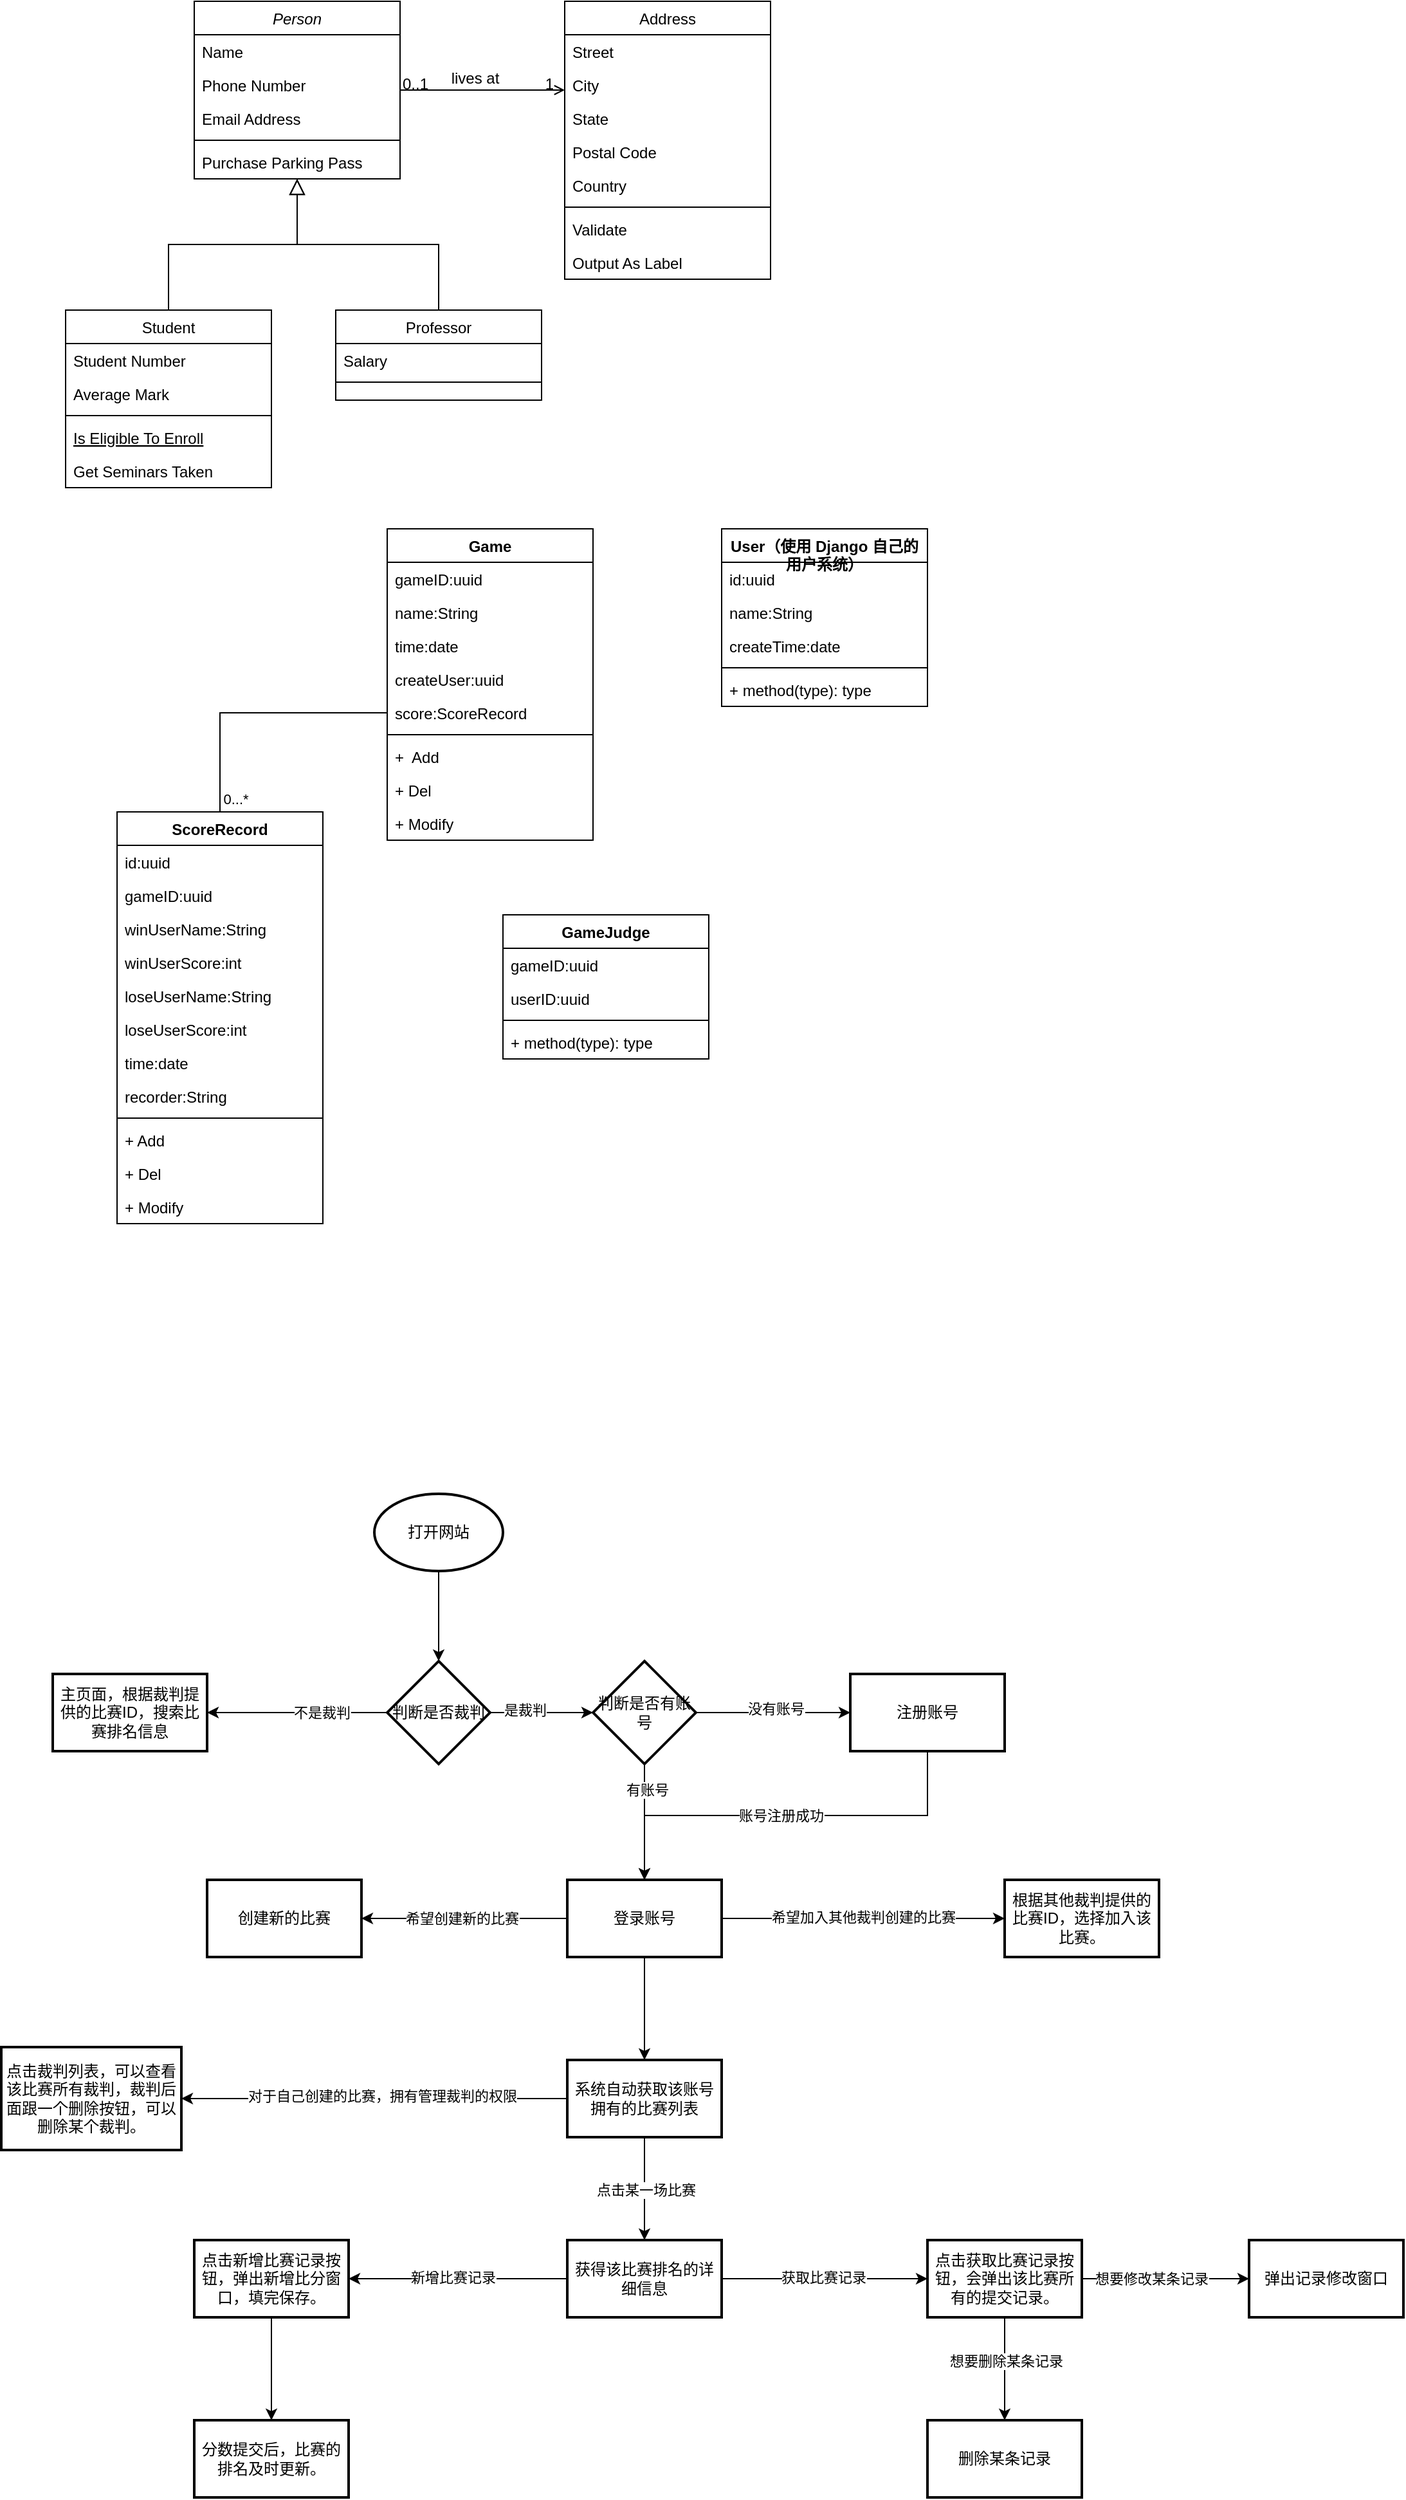 <mxfile version="21.6.7" type="github">
  <diagram id="C5RBs43oDa-KdzZeNtuy" name="Page-1">
    <mxGraphModel dx="1026" dy="582" grid="1" gridSize="10" guides="1" tooltips="1" connect="1" arrows="1" fold="1" page="1" pageScale="1" pageWidth="827" pageHeight="1169" math="0" shadow="0">
      <root>
        <mxCell id="WIyWlLk6GJQsqaUBKTNV-0" />
        <mxCell id="WIyWlLk6GJQsqaUBKTNV-1" parent="WIyWlLk6GJQsqaUBKTNV-0" />
        <mxCell id="zkfFHV4jXpPFQw0GAbJ--0" value="Person" style="swimlane;fontStyle=2;align=center;verticalAlign=top;childLayout=stackLayout;horizontal=1;startSize=26;horizontalStack=0;resizeParent=1;resizeLast=0;collapsible=1;marginBottom=0;rounded=0;shadow=0;strokeWidth=1;" parent="WIyWlLk6GJQsqaUBKTNV-1" vertex="1">
          <mxGeometry x="220" y="120" width="160" height="138" as="geometry">
            <mxRectangle x="230" y="140" width="160" height="26" as="alternateBounds" />
          </mxGeometry>
        </mxCell>
        <mxCell id="zkfFHV4jXpPFQw0GAbJ--1" value="Name" style="text;align=left;verticalAlign=top;spacingLeft=4;spacingRight=4;overflow=hidden;rotatable=0;points=[[0,0.5],[1,0.5]];portConstraint=eastwest;" parent="zkfFHV4jXpPFQw0GAbJ--0" vertex="1">
          <mxGeometry y="26" width="160" height="26" as="geometry" />
        </mxCell>
        <mxCell id="zkfFHV4jXpPFQw0GAbJ--2" value="Phone Number" style="text;align=left;verticalAlign=top;spacingLeft=4;spacingRight=4;overflow=hidden;rotatable=0;points=[[0,0.5],[1,0.5]];portConstraint=eastwest;rounded=0;shadow=0;html=0;" parent="zkfFHV4jXpPFQw0GAbJ--0" vertex="1">
          <mxGeometry y="52" width="160" height="26" as="geometry" />
        </mxCell>
        <mxCell id="zkfFHV4jXpPFQw0GAbJ--3" value="Email Address" style="text;align=left;verticalAlign=top;spacingLeft=4;spacingRight=4;overflow=hidden;rotatable=0;points=[[0,0.5],[1,0.5]];portConstraint=eastwest;rounded=0;shadow=0;html=0;" parent="zkfFHV4jXpPFQw0GAbJ--0" vertex="1">
          <mxGeometry y="78" width="160" height="26" as="geometry" />
        </mxCell>
        <mxCell id="zkfFHV4jXpPFQw0GAbJ--4" value="" style="line;html=1;strokeWidth=1;align=left;verticalAlign=middle;spacingTop=-1;spacingLeft=3;spacingRight=3;rotatable=0;labelPosition=right;points=[];portConstraint=eastwest;" parent="zkfFHV4jXpPFQw0GAbJ--0" vertex="1">
          <mxGeometry y="104" width="160" height="8" as="geometry" />
        </mxCell>
        <mxCell id="zkfFHV4jXpPFQw0GAbJ--5" value="Purchase Parking Pass" style="text;align=left;verticalAlign=top;spacingLeft=4;spacingRight=4;overflow=hidden;rotatable=0;points=[[0,0.5],[1,0.5]];portConstraint=eastwest;" parent="zkfFHV4jXpPFQw0GAbJ--0" vertex="1">
          <mxGeometry y="112" width="160" height="26" as="geometry" />
        </mxCell>
        <mxCell id="zkfFHV4jXpPFQw0GAbJ--6" value="Student" style="swimlane;fontStyle=0;align=center;verticalAlign=top;childLayout=stackLayout;horizontal=1;startSize=26;horizontalStack=0;resizeParent=1;resizeLast=0;collapsible=1;marginBottom=0;rounded=0;shadow=0;strokeWidth=1;" parent="WIyWlLk6GJQsqaUBKTNV-1" vertex="1">
          <mxGeometry x="120" y="360" width="160" height="138" as="geometry">
            <mxRectangle x="130" y="380" width="160" height="26" as="alternateBounds" />
          </mxGeometry>
        </mxCell>
        <mxCell id="zkfFHV4jXpPFQw0GAbJ--7" value="Student Number" style="text;align=left;verticalAlign=top;spacingLeft=4;spacingRight=4;overflow=hidden;rotatable=0;points=[[0,0.5],[1,0.5]];portConstraint=eastwest;" parent="zkfFHV4jXpPFQw0GAbJ--6" vertex="1">
          <mxGeometry y="26" width="160" height="26" as="geometry" />
        </mxCell>
        <mxCell id="zkfFHV4jXpPFQw0GAbJ--8" value="Average Mark" style="text;align=left;verticalAlign=top;spacingLeft=4;spacingRight=4;overflow=hidden;rotatable=0;points=[[0,0.5],[1,0.5]];portConstraint=eastwest;rounded=0;shadow=0;html=0;" parent="zkfFHV4jXpPFQw0GAbJ--6" vertex="1">
          <mxGeometry y="52" width="160" height="26" as="geometry" />
        </mxCell>
        <mxCell id="zkfFHV4jXpPFQw0GAbJ--9" value="" style="line;html=1;strokeWidth=1;align=left;verticalAlign=middle;spacingTop=-1;spacingLeft=3;spacingRight=3;rotatable=0;labelPosition=right;points=[];portConstraint=eastwest;" parent="zkfFHV4jXpPFQw0GAbJ--6" vertex="1">
          <mxGeometry y="78" width="160" height="8" as="geometry" />
        </mxCell>
        <mxCell id="zkfFHV4jXpPFQw0GAbJ--10" value="Is Eligible To Enroll" style="text;align=left;verticalAlign=top;spacingLeft=4;spacingRight=4;overflow=hidden;rotatable=0;points=[[0,0.5],[1,0.5]];portConstraint=eastwest;fontStyle=4" parent="zkfFHV4jXpPFQw0GAbJ--6" vertex="1">
          <mxGeometry y="86" width="160" height="26" as="geometry" />
        </mxCell>
        <mxCell id="zkfFHV4jXpPFQw0GAbJ--11" value="Get Seminars Taken" style="text;align=left;verticalAlign=top;spacingLeft=4;spacingRight=4;overflow=hidden;rotatable=0;points=[[0,0.5],[1,0.5]];portConstraint=eastwest;" parent="zkfFHV4jXpPFQw0GAbJ--6" vertex="1">
          <mxGeometry y="112" width="160" height="26" as="geometry" />
        </mxCell>
        <mxCell id="zkfFHV4jXpPFQw0GAbJ--12" value="" style="endArrow=block;endSize=10;endFill=0;shadow=0;strokeWidth=1;rounded=0;edgeStyle=elbowEdgeStyle;elbow=vertical;" parent="WIyWlLk6GJQsqaUBKTNV-1" source="zkfFHV4jXpPFQw0GAbJ--6" target="zkfFHV4jXpPFQw0GAbJ--0" edge="1">
          <mxGeometry width="160" relative="1" as="geometry">
            <mxPoint x="200" y="203" as="sourcePoint" />
            <mxPoint x="200" y="203" as="targetPoint" />
          </mxGeometry>
        </mxCell>
        <mxCell id="zkfFHV4jXpPFQw0GAbJ--13" value="Professor" style="swimlane;fontStyle=0;align=center;verticalAlign=top;childLayout=stackLayout;horizontal=1;startSize=26;horizontalStack=0;resizeParent=1;resizeLast=0;collapsible=1;marginBottom=0;rounded=0;shadow=0;strokeWidth=1;" parent="WIyWlLk6GJQsqaUBKTNV-1" vertex="1">
          <mxGeometry x="330" y="360" width="160" height="70" as="geometry">
            <mxRectangle x="340" y="380" width="170" height="26" as="alternateBounds" />
          </mxGeometry>
        </mxCell>
        <mxCell id="zkfFHV4jXpPFQw0GAbJ--14" value="Salary" style="text;align=left;verticalAlign=top;spacingLeft=4;spacingRight=4;overflow=hidden;rotatable=0;points=[[0,0.5],[1,0.5]];portConstraint=eastwest;" parent="zkfFHV4jXpPFQw0GAbJ--13" vertex="1">
          <mxGeometry y="26" width="160" height="26" as="geometry" />
        </mxCell>
        <mxCell id="zkfFHV4jXpPFQw0GAbJ--15" value="" style="line;html=1;strokeWidth=1;align=left;verticalAlign=middle;spacingTop=-1;spacingLeft=3;spacingRight=3;rotatable=0;labelPosition=right;points=[];portConstraint=eastwest;" parent="zkfFHV4jXpPFQw0GAbJ--13" vertex="1">
          <mxGeometry y="52" width="160" height="8" as="geometry" />
        </mxCell>
        <mxCell id="zkfFHV4jXpPFQw0GAbJ--16" value="" style="endArrow=block;endSize=10;endFill=0;shadow=0;strokeWidth=1;rounded=0;edgeStyle=elbowEdgeStyle;elbow=vertical;" parent="WIyWlLk6GJQsqaUBKTNV-1" source="zkfFHV4jXpPFQw0GAbJ--13" target="zkfFHV4jXpPFQw0GAbJ--0" edge="1">
          <mxGeometry width="160" relative="1" as="geometry">
            <mxPoint x="210" y="373" as="sourcePoint" />
            <mxPoint x="310" y="271" as="targetPoint" />
          </mxGeometry>
        </mxCell>
        <mxCell id="zkfFHV4jXpPFQw0GAbJ--17" value="Address" style="swimlane;fontStyle=0;align=center;verticalAlign=top;childLayout=stackLayout;horizontal=1;startSize=26;horizontalStack=0;resizeParent=1;resizeLast=0;collapsible=1;marginBottom=0;rounded=0;shadow=0;strokeWidth=1;" parent="WIyWlLk6GJQsqaUBKTNV-1" vertex="1">
          <mxGeometry x="508" y="120" width="160" height="216" as="geometry">
            <mxRectangle x="550" y="140" width="160" height="26" as="alternateBounds" />
          </mxGeometry>
        </mxCell>
        <mxCell id="zkfFHV4jXpPFQw0GAbJ--18" value="Street" style="text;align=left;verticalAlign=top;spacingLeft=4;spacingRight=4;overflow=hidden;rotatable=0;points=[[0,0.5],[1,0.5]];portConstraint=eastwest;" parent="zkfFHV4jXpPFQw0GAbJ--17" vertex="1">
          <mxGeometry y="26" width="160" height="26" as="geometry" />
        </mxCell>
        <mxCell id="zkfFHV4jXpPFQw0GAbJ--19" value="City" style="text;align=left;verticalAlign=top;spacingLeft=4;spacingRight=4;overflow=hidden;rotatable=0;points=[[0,0.5],[1,0.5]];portConstraint=eastwest;rounded=0;shadow=0;html=0;" parent="zkfFHV4jXpPFQw0GAbJ--17" vertex="1">
          <mxGeometry y="52" width="160" height="26" as="geometry" />
        </mxCell>
        <mxCell id="zkfFHV4jXpPFQw0GAbJ--20" value="State" style="text;align=left;verticalAlign=top;spacingLeft=4;spacingRight=4;overflow=hidden;rotatable=0;points=[[0,0.5],[1,0.5]];portConstraint=eastwest;rounded=0;shadow=0;html=0;" parent="zkfFHV4jXpPFQw0GAbJ--17" vertex="1">
          <mxGeometry y="78" width="160" height="26" as="geometry" />
        </mxCell>
        <mxCell id="zkfFHV4jXpPFQw0GAbJ--21" value="Postal Code" style="text;align=left;verticalAlign=top;spacingLeft=4;spacingRight=4;overflow=hidden;rotatable=0;points=[[0,0.5],[1,0.5]];portConstraint=eastwest;rounded=0;shadow=0;html=0;" parent="zkfFHV4jXpPFQw0GAbJ--17" vertex="1">
          <mxGeometry y="104" width="160" height="26" as="geometry" />
        </mxCell>
        <mxCell id="zkfFHV4jXpPFQw0GAbJ--22" value="Country" style="text;align=left;verticalAlign=top;spacingLeft=4;spacingRight=4;overflow=hidden;rotatable=0;points=[[0,0.5],[1,0.5]];portConstraint=eastwest;rounded=0;shadow=0;html=0;" parent="zkfFHV4jXpPFQw0GAbJ--17" vertex="1">
          <mxGeometry y="130" width="160" height="26" as="geometry" />
        </mxCell>
        <mxCell id="zkfFHV4jXpPFQw0GAbJ--23" value="" style="line;html=1;strokeWidth=1;align=left;verticalAlign=middle;spacingTop=-1;spacingLeft=3;spacingRight=3;rotatable=0;labelPosition=right;points=[];portConstraint=eastwest;" parent="zkfFHV4jXpPFQw0GAbJ--17" vertex="1">
          <mxGeometry y="156" width="160" height="8" as="geometry" />
        </mxCell>
        <mxCell id="zkfFHV4jXpPFQw0GAbJ--24" value="Validate" style="text;align=left;verticalAlign=top;spacingLeft=4;spacingRight=4;overflow=hidden;rotatable=0;points=[[0,0.5],[1,0.5]];portConstraint=eastwest;" parent="zkfFHV4jXpPFQw0GAbJ--17" vertex="1">
          <mxGeometry y="164" width="160" height="26" as="geometry" />
        </mxCell>
        <mxCell id="zkfFHV4jXpPFQw0GAbJ--25" value="Output As Label" style="text;align=left;verticalAlign=top;spacingLeft=4;spacingRight=4;overflow=hidden;rotatable=0;points=[[0,0.5],[1,0.5]];portConstraint=eastwest;" parent="zkfFHV4jXpPFQw0GAbJ--17" vertex="1">
          <mxGeometry y="190" width="160" height="26" as="geometry" />
        </mxCell>
        <mxCell id="zkfFHV4jXpPFQw0GAbJ--26" value="" style="endArrow=open;shadow=0;strokeWidth=1;rounded=0;endFill=1;edgeStyle=elbowEdgeStyle;elbow=vertical;" parent="WIyWlLk6GJQsqaUBKTNV-1" source="zkfFHV4jXpPFQw0GAbJ--0" target="zkfFHV4jXpPFQw0GAbJ--17" edge="1">
          <mxGeometry x="0.5" y="41" relative="1" as="geometry">
            <mxPoint x="380" y="192" as="sourcePoint" />
            <mxPoint x="540" y="192" as="targetPoint" />
            <mxPoint x="-40" y="32" as="offset" />
          </mxGeometry>
        </mxCell>
        <mxCell id="zkfFHV4jXpPFQw0GAbJ--27" value="0..1" style="resizable=0;align=left;verticalAlign=bottom;labelBackgroundColor=none;fontSize=12;" parent="zkfFHV4jXpPFQw0GAbJ--26" connectable="0" vertex="1">
          <mxGeometry x="-1" relative="1" as="geometry">
            <mxPoint y="4" as="offset" />
          </mxGeometry>
        </mxCell>
        <mxCell id="zkfFHV4jXpPFQw0GAbJ--28" value="1" style="resizable=0;align=right;verticalAlign=bottom;labelBackgroundColor=none;fontSize=12;" parent="zkfFHV4jXpPFQw0GAbJ--26" connectable="0" vertex="1">
          <mxGeometry x="1" relative="1" as="geometry">
            <mxPoint x="-7" y="4" as="offset" />
          </mxGeometry>
        </mxCell>
        <mxCell id="zkfFHV4jXpPFQw0GAbJ--29" value="lives at" style="text;html=1;resizable=0;points=[];;align=center;verticalAlign=middle;labelBackgroundColor=none;rounded=0;shadow=0;strokeWidth=1;fontSize=12;" parent="zkfFHV4jXpPFQw0GAbJ--26" vertex="1" connectable="0">
          <mxGeometry x="0.5" y="49" relative="1" as="geometry">
            <mxPoint x="-38" y="40" as="offset" />
          </mxGeometry>
        </mxCell>
        <mxCell id="n7-h31AgmtaliCIaqAON-34" style="rounded=0;orthogonalLoop=1;jettySize=auto;html=1;exitX=0.5;exitY=0;exitDx=0;exitDy=0;entryX=0;entryY=0.5;entryDx=0;entryDy=0;edgeStyle=orthogonalEdgeStyle;startArrow=none;startFill=0;endArrow=none;endFill=0;" edge="1" parent="WIyWlLk6GJQsqaUBKTNV-1" source="n7-h31AgmtaliCIaqAON-16" target="n7-h31AgmtaliCIaqAON-31">
          <mxGeometry relative="1" as="geometry" />
        </mxCell>
        <mxCell id="n7-h31AgmtaliCIaqAON-37" value="0...*" style="edgeLabel;html=1;align=center;verticalAlign=middle;resizable=0;points=[];" vertex="1" connectable="0" parent="n7-h31AgmtaliCIaqAON-34">
          <mxGeometry x="-0.903" y="-1" relative="1" as="geometry">
            <mxPoint x="11" as="offset" />
          </mxGeometry>
        </mxCell>
        <mxCell id="n7-h31AgmtaliCIaqAON-16" value="ScoreRecord" style="swimlane;fontStyle=1;align=center;verticalAlign=top;childLayout=stackLayout;horizontal=1;startSize=26;horizontalStack=0;resizeParent=1;resizeParentMax=0;resizeLast=0;collapsible=1;marginBottom=0;whiteSpace=wrap;html=1;" vertex="1" parent="WIyWlLk6GJQsqaUBKTNV-1">
          <mxGeometry x="160" y="750" width="160" height="320" as="geometry" />
        </mxCell>
        <mxCell id="n7-h31AgmtaliCIaqAON-38" value="id:uuid" style="text;strokeColor=none;fillColor=none;align=left;verticalAlign=top;spacingLeft=4;spacingRight=4;overflow=hidden;rotatable=0;points=[[0,0.5],[1,0.5]];portConstraint=eastwest;whiteSpace=wrap;html=1;" vertex="1" parent="n7-h31AgmtaliCIaqAON-16">
          <mxGeometry y="26" width="160" height="26" as="geometry" />
        </mxCell>
        <mxCell id="n7-h31AgmtaliCIaqAON-25" value="gameID:uuid" style="text;strokeColor=none;fillColor=none;align=left;verticalAlign=top;spacingLeft=4;spacingRight=4;overflow=hidden;rotatable=0;points=[[0,0.5],[1,0.5]];portConstraint=eastwest;whiteSpace=wrap;html=1;" vertex="1" parent="n7-h31AgmtaliCIaqAON-16">
          <mxGeometry y="52" width="160" height="26" as="geometry" />
        </mxCell>
        <mxCell id="n7-h31AgmtaliCIaqAON-17" value="winUserName:String" style="text;strokeColor=none;fillColor=none;align=left;verticalAlign=top;spacingLeft=4;spacingRight=4;overflow=hidden;rotatable=0;points=[[0,0.5],[1,0.5]];portConstraint=eastwest;whiteSpace=wrap;html=1;" vertex="1" parent="n7-h31AgmtaliCIaqAON-16">
          <mxGeometry y="78" width="160" height="26" as="geometry" />
        </mxCell>
        <mxCell id="n7-h31AgmtaliCIaqAON-20" value="winUserScore:int" style="text;strokeColor=none;fillColor=none;align=left;verticalAlign=top;spacingLeft=4;spacingRight=4;overflow=hidden;rotatable=0;points=[[0,0.5],[1,0.5]];portConstraint=eastwest;whiteSpace=wrap;html=1;" vertex="1" parent="n7-h31AgmtaliCIaqAON-16">
          <mxGeometry y="104" width="160" height="26" as="geometry" />
        </mxCell>
        <mxCell id="n7-h31AgmtaliCIaqAON-21" value="loseUserName:String" style="text;strokeColor=none;fillColor=none;align=left;verticalAlign=top;spacingLeft=4;spacingRight=4;overflow=hidden;rotatable=0;points=[[0,0.5],[1,0.5]];portConstraint=eastwest;whiteSpace=wrap;html=1;" vertex="1" parent="n7-h31AgmtaliCIaqAON-16">
          <mxGeometry y="130" width="160" height="26" as="geometry" />
        </mxCell>
        <mxCell id="n7-h31AgmtaliCIaqAON-22" value="loseUserScore:int" style="text;strokeColor=none;fillColor=none;align=left;verticalAlign=top;spacingLeft=4;spacingRight=4;overflow=hidden;rotatable=0;points=[[0,0.5],[1,0.5]];portConstraint=eastwest;whiteSpace=wrap;html=1;" vertex="1" parent="n7-h31AgmtaliCIaqAON-16">
          <mxGeometry y="156" width="160" height="26" as="geometry" />
        </mxCell>
        <mxCell id="n7-h31AgmtaliCIaqAON-23" value="time:date" style="text;strokeColor=none;fillColor=none;align=left;verticalAlign=top;spacingLeft=4;spacingRight=4;overflow=hidden;rotatable=0;points=[[0,0.5],[1,0.5]];portConstraint=eastwest;whiteSpace=wrap;html=1;" vertex="1" parent="n7-h31AgmtaliCIaqAON-16">
          <mxGeometry y="182" width="160" height="26" as="geometry" />
        </mxCell>
        <mxCell id="n7-h31AgmtaliCIaqAON-24" value="recorder:String" style="text;strokeColor=none;fillColor=none;align=left;verticalAlign=top;spacingLeft=4;spacingRight=4;overflow=hidden;rotatable=0;points=[[0,0.5],[1,0.5]];portConstraint=eastwest;whiteSpace=wrap;html=1;" vertex="1" parent="n7-h31AgmtaliCIaqAON-16">
          <mxGeometry y="208" width="160" height="26" as="geometry" />
        </mxCell>
        <mxCell id="n7-h31AgmtaliCIaqAON-18" value="" style="line;strokeWidth=1;fillColor=none;align=left;verticalAlign=middle;spacingTop=-1;spacingLeft=3;spacingRight=3;rotatable=0;labelPosition=right;points=[];portConstraint=eastwest;strokeColor=inherit;" vertex="1" parent="n7-h31AgmtaliCIaqAON-16">
          <mxGeometry y="234" width="160" height="8" as="geometry" />
        </mxCell>
        <mxCell id="n7-h31AgmtaliCIaqAON-19" value="+ Add" style="text;strokeColor=none;fillColor=none;align=left;verticalAlign=top;spacingLeft=4;spacingRight=4;overflow=hidden;rotatable=0;points=[[0,0.5],[1,0.5]];portConstraint=eastwest;whiteSpace=wrap;html=1;" vertex="1" parent="n7-h31AgmtaliCIaqAON-16">
          <mxGeometry y="242" width="160" height="26" as="geometry" />
        </mxCell>
        <mxCell id="n7-h31AgmtaliCIaqAON-39" value="+ Del" style="text;strokeColor=none;fillColor=none;align=left;verticalAlign=top;spacingLeft=4;spacingRight=4;overflow=hidden;rotatable=0;points=[[0,0.5],[1,0.5]];portConstraint=eastwest;whiteSpace=wrap;html=1;" vertex="1" parent="n7-h31AgmtaliCIaqAON-16">
          <mxGeometry y="268" width="160" height="26" as="geometry" />
        </mxCell>
        <mxCell id="n7-h31AgmtaliCIaqAON-40" value="+ Modify" style="text;strokeColor=none;fillColor=none;align=left;verticalAlign=top;spacingLeft=4;spacingRight=4;overflow=hidden;rotatable=0;points=[[0,0.5],[1,0.5]];portConstraint=eastwest;whiteSpace=wrap;html=1;" vertex="1" parent="n7-h31AgmtaliCIaqAON-16">
          <mxGeometry y="294" width="160" height="26" as="geometry" />
        </mxCell>
        <mxCell id="n7-h31AgmtaliCIaqAON-26" value="Game" style="swimlane;fontStyle=1;align=center;verticalAlign=top;childLayout=stackLayout;horizontal=1;startSize=26;horizontalStack=0;resizeParent=1;resizeParentMax=0;resizeLast=0;collapsible=1;marginBottom=0;whiteSpace=wrap;html=1;" vertex="1" parent="WIyWlLk6GJQsqaUBKTNV-1">
          <mxGeometry x="370" y="530" width="160" height="242" as="geometry" />
        </mxCell>
        <mxCell id="n7-h31AgmtaliCIaqAON-42" value="gameID:uuid" style="text;strokeColor=none;fillColor=none;align=left;verticalAlign=top;spacingLeft=4;spacingRight=4;overflow=hidden;rotatable=0;points=[[0,0.5],[1,0.5]];portConstraint=eastwest;whiteSpace=wrap;html=1;" vertex="1" parent="n7-h31AgmtaliCIaqAON-26">
          <mxGeometry y="26" width="160" height="26" as="geometry" />
        </mxCell>
        <mxCell id="n7-h31AgmtaliCIaqAON-27" value="name:String" style="text;strokeColor=none;fillColor=none;align=left;verticalAlign=top;spacingLeft=4;spacingRight=4;overflow=hidden;rotatable=0;points=[[0,0.5],[1,0.5]];portConstraint=eastwest;whiteSpace=wrap;html=1;" vertex="1" parent="n7-h31AgmtaliCIaqAON-26">
          <mxGeometry y="52" width="160" height="26" as="geometry" />
        </mxCell>
        <mxCell id="n7-h31AgmtaliCIaqAON-43" value="time:date" style="text;strokeColor=none;fillColor=none;align=left;verticalAlign=top;spacingLeft=4;spacingRight=4;overflow=hidden;rotatable=0;points=[[0,0.5],[1,0.5]];portConstraint=eastwest;whiteSpace=wrap;html=1;" vertex="1" parent="n7-h31AgmtaliCIaqAON-26">
          <mxGeometry y="78" width="160" height="26" as="geometry" />
        </mxCell>
        <mxCell id="n7-h31AgmtaliCIaqAON-44" value="createUser:uuid" style="text;strokeColor=none;fillColor=none;align=left;verticalAlign=top;spacingLeft=4;spacingRight=4;overflow=hidden;rotatable=0;points=[[0,0.5],[1,0.5]];portConstraint=eastwest;whiteSpace=wrap;html=1;" vertex="1" parent="n7-h31AgmtaliCIaqAON-26">
          <mxGeometry y="104" width="160" height="26" as="geometry" />
        </mxCell>
        <mxCell id="n7-h31AgmtaliCIaqAON-31" value="score:ScoreRecord" style="text;strokeColor=none;fillColor=none;align=left;verticalAlign=top;spacingLeft=4;spacingRight=4;overflow=hidden;rotatable=0;points=[[0,0.5],[1,0.5]];portConstraint=eastwest;whiteSpace=wrap;html=1;" vertex="1" parent="n7-h31AgmtaliCIaqAON-26">
          <mxGeometry y="130" width="160" height="26" as="geometry" />
        </mxCell>
        <mxCell id="n7-h31AgmtaliCIaqAON-28" value="" style="line;strokeWidth=1;fillColor=none;align=left;verticalAlign=middle;spacingTop=-1;spacingLeft=3;spacingRight=3;rotatable=0;labelPosition=right;points=[];portConstraint=eastwest;strokeColor=inherit;" vertex="1" parent="n7-h31AgmtaliCIaqAON-26">
          <mxGeometry y="156" width="160" height="8" as="geometry" />
        </mxCell>
        <mxCell id="n7-h31AgmtaliCIaqAON-29" value="+&amp;nbsp; Add" style="text;strokeColor=none;fillColor=none;align=left;verticalAlign=top;spacingLeft=4;spacingRight=4;overflow=hidden;rotatable=0;points=[[0,0.5],[1,0.5]];portConstraint=eastwest;whiteSpace=wrap;html=1;" vertex="1" parent="n7-h31AgmtaliCIaqAON-26">
          <mxGeometry y="164" width="160" height="26" as="geometry" />
        </mxCell>
        <mxCell id="n7-h31AgmtaliCIaqAON-45" value="+ Del" style="text;strokeColor=none;fillColor=none;align=left;verticalAlign=top;spacingLeft=4;spacingRight=4;overflow=hidden;rotatable=0;points=[[0,0.5],[1,0.5]];portConstraint=eastwest;whiteSpace=wrap;html=1;" vertex="1" parent="n7-h31AgmtaliCIaqAON-26">
          <mxGeometry y="190" width="160" height="26" as="geometry" />
        </mxCell>
        <mxCell id="n7-h31AgmtaliCIaqAON-46" value="+ Modify" style="text;strokeColor=none;fillColor=none;align=left;verticalAlign=top;spacingLeft=4;spacingRight=4;overflow=hidden;rotatable=0;points=[[0,0.5],[1,0.5]];portConstraint=eastwest;whiteSpace=wrap;html=1;" vertex="1" parent="n7-h31AgmtaliCIaqAON-26">
          <mxGeometry y="216" width="160" height="26" as="geometry" />
        </mxCell>
        <mxCell id="n7-h31AgmtaliCIaqAON-47" value="User（使用 Django 自己的用户系统）" style="swimlane;fontStyle=1;align=center;verticalAlign=top;childLayout=stackLayout;horizontal=1;startSize=26;horizontalStack=0;resizeParent=1;resizeParentMax=0;resizeLast=0;collapsible=1;marginBottom=0;whiteSpace=wrap;html=1;" vertex="1" parent="WIyWlLk6GJQsqaUBKTNV-1">
          <mxGeometry x="630" y="530" width="160" height="138" as="geometry" />
        </mxCell>
        <mxCell id="n7-h31AgmtaliCIaqAON-48" value="id:uuid" style="text;strokeColor=none;fillColor=none;align=left;verticalAlign=top;spacingLeft=4;spacingRight=4;overflow=hidden;rotatable=0;points=[[0,0.5],[1,0.5]];portConstraint=eastwest;whiteSpace=wrap;html=1;" vertex="1" parent="n7-h31AgmtaliCIaqAON-47">
          <mxGeometry y="26" width="160" height="26" as="geometry" />
        </mxCell>
        <mxCell id="n7-h31AgmtaliCIaqAON-51" value="name:String" style="text;strokeColor=none;fillColor=none;align=left;verticalAlign=top;spacingLeft=4;spacingRight=4;overflow=hidden;rotatable=0;points=[[0,0.5],[1,0.5]];portConstraint=eastwest;whiteSpace=wrap;html=1;" vertex="1" parent="n7-h31AgmtaliCIaqAON-47">
          <mxGeometry y="52" width="160" height="26" as="geometry" />
        </mxCell>
        <mxCell id="n7-h31AgmtaliCIaqAON-52" value="createTime:date" style="text;strokeColor=none;fillColor=none;align=left;verticalAlign=top;spacingLeft=4;spacingRight=4;overflow=hidden;rotatable=0;points=[[0,0.5],[1,0.5]];portConstraint=eastwest;whiteSpace=wrap;html=1;" vertex="1" parent="n7-h31AgmtaliCIaqAON-47">
          <mxGeometry y="78" width="160" height="26" as="geometry" />
        </mxCell>
        <mxCell id="n7-h31AgmtaliCIaqAON-49" value="" style="line;strokeWidth=1;fillColor=none;align=left;verticalAlign=middle;spacingTop=-1;spacingLeft=3;spacingRight=3;rotatable=0;labelPosition=right;points=[];portConstraint=eastwest;strokeColor=inherit;" vertex="1" parent="n7-h31AgmtaliCIaqAON-47">
          <mxGeometry y="104" width="160" height="8" as="geometry" />
        </mxCell>
        <mxCell id="n7-h31AgmtaliCIaqAON-50" value="+ method(type): type" style="text;strokeColor=none;fillColor=none;align=left;verticalAlign=top;spacingLeft=4;spacingRight=4;overflow=hidden;rotatable=0;points=[[0,0.5],[1,0.5]];portConstraint=eastwest;whiteSpace=wrap;html=1;" vertex="1" parent="n7-h31AgmtaliCIaqAON-47">
          <mxGeometry y="112" width="160" height="26" as="geometry" />
        </mxCell>
        <mxCell id="n7-h31AgmtaliCIaqAON-53" value="GameJudge" style="swimlane;fontStyle=1;align=center;verticalAlign=top;childLayout=stackLayout;horizontal=1;startSize=26;horizontalStack=0;resizeParent=1;resizeParentMax=0;resizeLast=0;collapsible=1;marginBottom=0;whiteSpace=wrap;html=1;" vertex="1" parent="WIyWlLk6GJQsqaUBKTNV-1">
          <mxGeometry x="460" y="830" width="160" height="112" as="geometry" />
        </mxCell>
        <mxCell id="n7-h31AgmtaliCIaqAON-54" value="gameID:uuid" style="text;strokeColor=none;fillColor=none;align=left;verticalAlign=top;spacingLeft=4;spacingRight=4;overflow=hidden;rotatable=0;points=[[0,0.5],[1,0.5]];portConstraint=eastwest;whiteSpace=wrap;html=1;" vertex="1" parent="n7-h31AgmtaliCIaqAON-53">
          <mxGeometry y="26" width="160" height="26" as="geometry" />
        </mxCell>
        <mxCell id="n7-h31AgmtaliCIaqAON-57" value="userID:uuid" style="text;strokeColor=none;fillColor=none;align=left;verticalAlign=top;spacingLeft=4;spacingRight=4;overflow=hidden;rotatable=0;points=[[0,0.5],[1,0.5]];portConstraint=eastwest;whiteSpace=wrap;html=1;" vertex="1" parent="n7-h31AgmtaliCIaqAON-53">
          <mxGeometry y="52" width="160" height="26" as="geometry" />
        </mxCell>
        <mxCell id="n7-h31AgmtaliCIaqAON-55" value="" style="line;strokeWidth=1;fillColor=none;align=left;verticalAlign=middle;spacingTop=-1;spacingLeft=3;spacingRight=3;rotatable=0;labelPosition=right;points=[];portConstraint=eastwest;strokeColor=inherit;" vertex="1" parent="n7-h31AgmtaliCIaqAON-53">
          <mxGeometry y="78" width="160" height="8" as="geometry" />
        </mxCell>
        <mxCell id="n7-h31AgmtaliCIaqAON-56" value="+ method(type): type" style="text;strokeColor=none;fillColor=none;align=left;verticalAlign=top;spacingLeft=4;spacingRight=4;overflow=hidden;rotatable=0;points=[[0,0.5],[1,0.5]];portConstraint=eastwest;whiteSpace=wrap;html=1;" vertex="1" parent="n7-h31AgmtaliCIaqAON-53">
          <mxGeometry y="86" width="160" height="26" as="geometry" />
        </mxCell>
        <mxCell id="n7-h31AgmtaliCIaqAON-103" value="" style="edgeStyle=orthogonalEdgeStyle;rounded=0;orthogonalLoop=1;jettySize=auto;html=1;" edge="1" parent="WIyWlLk6GJQsqaUBKTNV-1" source="n7-h31AgmtaliCIaqAON-101" target="n7-h31AgmtaliCIaqAON-102">
          <mxGeometry relative="1" as="geometry" />
        </mxCell>
        <mxCell id="n7-h31AgmtaliCIaqAON-101" value="打开网站" style="strokeWidth=2;html=1;shape=mxgraph.flowchart.start_1;whiteSpace=wrap;" vertex="1" parent="WIyWlLk6GJQsqaUBKTNV-1">
          <mxGeometry x="360" y="1280" width="100" height="60" as="geometry" />
        </mxCell>
        <mxCell id="n7-h31AgmtaliCIaqAON-105" value="" style="edgeStyle=orthogonalEdgeStyle;rounded=0;orthogonalLoop=1;jettySize=auto;html=1;" edge="1" parent="WIyWlLk6GJQsqaUBKTNV-1" source="n7-h31AgmtaliCIaqAON-102" target="n7-h31AgmtaliCIaqAON-104">
          <mxGeometry relative="1" as="geometry" />
        </mxCell>
        <mxCell id="n7-h31AgmtaliCIaqAON-106" value="不是裁判" style="edgeLabel;html=1;align=center;verticalAlign=middle;resizable=0;points=[];" vertex="1" connectable="0" parent="n7-h31AgmtaliCIaqAON-105">
          <mxGeometry x="-0.267" relative="1" as="geometry">
            <mxPoint as="offset" />
          </mxGeometry>
        </mxCell>
        <mxCell id="n7-h31AgmtaliCIaqAON-108" value="" style="edgeStyle=orthogonalEdgeStyle;rounded=0;orthogonalLoop=1;jettySize=auto;html=1;" edge="1" parent="WIyWlLk6GJQsqaUBKTNV-1" source="n7-h31AgmtaliCIaqAON-102" target="n7-h31AgmtaliCIaqAON-107">
          <mxGeometry relative="1" as="geometry" />
        </mxCell>
        <mxCell id="n7-h31AgmtaliCIaqAON-109" value="是裁判" style="edgeLabel;html=1;align=center;verticalAlign=middle;resizable=0;points=[];" vertex="1" connectable="0" parent="n7-h31AgmtaliCIaqAON-108">
          <mxGeometry x="-0.325" y="2" relative="1" as="geometry">
            <mxPoint as="offset" />
          </mxGeometry>
        </mxCell>
        <mxCell id="n7-h31AgmtaliCIaqAON-102" value="判断是否裁判" style="rhombus;whiteSpace=wrap;html=1;strokeWidth=2;" vertex="1" parent="WIyWlLk6GJQsqaUBKTNV-1">
          <mxGeometry x="370" y="1410" width="80" height="80" as="geometry" />
        </mxCell>
        <mxCell id="n7-h31AgmtaliCIaqAON-104" value="主页面，根据裁判提供的比赛ID，搜索比赛排名信息" style="whiteSpace=wrap;html=1;strokeWidth=2;" vertex="1" parent="WIyWlLk6GJQsqaUBKTNV-1">
          <mxGeometry x="110" y="1420" width="120" height="60" as="geometry" />
        </mxCell>
        <mxCell id="n7-h31AgmtaliCIaqAON-111" value="" style="edgeStyle=orthogonalEdgeStyle;rounded=0;orthogonalLoop=1;jettySize=auto;html=1;" edge="1" parent="WIyWlLk6GJQsqaUBKTNV-1" source="n7-h31AgmtaliCIaqAON-107" target="n7-h31AgmtaliCIaqAON-110">
          <mxGeometry relative="1" as="geometry" />
        </mxCell>
        <mxCell id="n7-h31AgmtaliCIaqAON-112" value="没有账号" style="edgeLabel;html=1;align=center;verticalAlign=middle;resizable=0;points=[];" vertex="1" connectable="0" parent="n7-h31AgmtaliCIaqAON-111">
          <mxGeometry x="0.033" y="-3" relative="1" as="geometry">
            <mxPoint y="-6" as="offset" />
          </mxGeometry>
        </mxCell>
        <mxCell id="n7-h31AgmtaliCIaqAON-116" value="" style="edgeStyle=orthogonalEdgeStyle;rounded=0;orthogonalLoop=1;jettySize=auto;html=1;" edge="1" parent="WIyWlLk6GJQsqaUBKTNV-1" source="n7-h31AgmtaliCIaqAON-107" target="n7-h31AgmtaliCIaqAON-115">
          <mxGeometry relative="1" as="geometry" />
        </mxCell>
        <mxCell id="n7-h31AgmtaliCIaqAON-117" value="有账号" style="edgeLabel;html=1;align=center;verticalAlign=middle;resizable=0;points=[];" vertex="1" connectable="0" parent="n7-h31AgmtaliCIaqAON-116">
          <mxGeometry x="-0.133" y="2" relative="1" as="geometry">
            <mxPoint y="-19" as="offset" />
          </mxGeometry>
        </mxCell>
        <mxCell id="n7-h31AgmtaliCIaqAON-107" value="判断是否有账号" style="rhombus;whiteSpace=wrap;html=1;strokeWidth=2;" vertex="1" parent="WIyWlLk6GJQsqaUBKTNV-1">
          <mxGeometry x="530" y="1410" width="80" height="80" as="geometry" />
        </mxCell>
        <mxCell id="n7-h31AgmtaliCIaqAON-118" style="edgeStyle=orthogonalEdgeStyle;rounded=0;orthogonalLoop=1;jettySize=auto;html=1;exitX=0.5;exitY=1;exitDx=0;exitDy=0;entryX=0.5;entryY=0;entryDx=0;entryDy=0;" edge="1" parent="WIyWlLk6GJQsqaUBKTNV-1" source="n7-h31AgmtaliCIaqAON-110" target="n7-h31AgmtaliCIaqAON-115">
          <mxGeometry relative="1" as="geometry" />
        </mxCell>
        <mxCell id="n7-h31AgmtaliCIaqAON-119" value="账号注册成功" style="edgeLabel;html=1;align=center;verticalAlign=middle;resizable=0;points=[];" vertex="1" connectable="0" parent="n7-h31AgmtaliCIaqAON-118">
          <mxGeometry x="-0.51" relative="1" as="geometry">
            <mxPoint x="-86" as="offset" />
          </mxGeometry>
        </mxCell>
        <mxCell id="n7-h31AgmtaliCIaqAON-110" value="注册账号" style="whiteSpace=wrap;html=1;strokeWidth=2;" vertex="1" parent="WIyWlLk6GJQsqaUBKTNV-1">
          <mxGeometry x="730" y="1420" width="120" height="60" as="geometry" />
        </mxCell>
        <mxCell id="n7-h31AgmtaliCIaqAON-132" value="" style="edgeStyle=orthogonalEdgeStyle;rounded=0;orthogonalLoop=1;jettySize=auto;html=1;" edge="1" parent="WIyWlLk6GJQsqaUBKTNV-1" source="n7-h31AgmtaliCIaqAON-115" target="n7-h31AgmtaliCIaqAON-120">
          <mxGeometry relative="1" as="geometry" />
        </mxCell>
        <mxCell id="n7-h31AgmtaliCIaqAON-115" value="登录账号" style="whiteSpace=wrap;html=1;strokeWidth=2;" vertex="1" parent="WIyWlLk6GJQsqaUBKTNV-1">
          <mxGeometry x="510" y="1580" width="120" height="60" as="geometry" />
        </mxCell>
        <mxCell id="n7-h31AgmtaliCIaqAON-123" value="" style="edgeStyle=orthogonalEdgeStyle;rounded=0;orthogonalLoop=1;jettySize=auto;html=1;exitX=0;exitY=0.5;exitDx=0;exitDy=0;" edge="1" parent="WIyWlLk6GJQsqaUBKTNV-1" source="n7-h31AgmtaliCIaqAON-115" target="n7-h31AgmtaliCIaqAON-122">
          <mxGeometry relative="1" as="geometry" />
        </mxCell>
        <mxCell id="n7-h31AgmtaliCIaqAON-124" value="希望创建新的比赛" style="edgeLabel;html=1;align=center;verticalAlign=middle;resizable=0;points=[];" vertex="1" connectable="0" parent="n7-h31AgmtaliCIaqAON-123">
          <mxGeometry x="0.025" relative="1" as="geometry">
            <mxPoint as="offset" />
          </mxGeometry>
        </mxCell>
        <mxCell id="n7-h31AgmtaliCIaqAON-126" value="" style="edgeStyle=orthogonalEdgeStyle;rounded=0;orthogonalLoop=1;jettySize=auto;html=1;exitX=1;exitY=0.5;exitDx=0;exitDy=0;" edge="1" parent="WIyWlLk6GJQsqaUBKTNV-1" source="n7-h31AgmtaliCIaqAON-115" target="n7-h31AgmtaliCIaqAON-125">
          <mxGeometry relative="1" as="geometry">
            <mxPoint x="640" y="1680" as="sourcePoint" />
          </mxGeometry>
        </mxCell>
        <mxCell id="n7-h31AgmtaliCIaqAON-127" value="希望加入其他裁判创建的比赛" style="edgeLabel;html=1;align=center;verticalAlign=middle;resizable=0;points=[];" vertex="1" connectable="0" parent="n7-h31AgmtaliCIaqAON-126">
          <mxGeometry y="1" relative="1" as="geometry">
            <mxPoint as="offset" />
          </mxGeometry>
        </mxCell>
        <mxCell id="n7-h31AgmtaliCIaqAON-134" value="" style="edgeStyle=orthogonalEdgeStyle;rounded=0;orthogonalLoop=1;jettySize=auto;html=1;" edge="1" parent="WIyWlLk6GJQsqaUBKTNV-1" source="n7-h31AgmtaliCIaqAON-120" target="n7-h31AgmtaliCIaqAON-133">
          <mxGeometry relative="1" as="geometry" />
        </mxCell>
        <mxCell id="n7-h31AgmtaliCIaqAON-135" value="点击某一场比赛" style="edgeLabel;html=1;align=center;verticalAlign=middle;resizable=0;points=[];" vertex="1" connectable="0" parent="n7-h31AgmtaliCIaqAON-134">
          <mxGeometry x="0.025" y="1" relative="1" as="geometry">
            <mxPoint as="offset" />
          </mxGeometry>
        </mxCell>
        <mxCell id="n7-h31AgmtaliCIaqAON-137" value="" style="edgeStyle=orthogonalEdgeStyle;rounded=0;orthogonalLoop=1;jettySize=auto;html=1;" edge="1" parent="WIyWlLk6GJQsqaUBKTNV-1" source="n7-h31AgmtaliCIaqAON-120" target="n7-h31AgmtaliCIaqAON-136">
          <mxGeometry relative="1" as="geometry" />
        </mxCell>
        <mxCell id="n7-h31AgmtaliCIaqAON-138" value="对于自己创建的比赛，拥有管理裁判的权限" style="edgeLabel;html=1;align=center;verticalAlign=middle;resizable=0;points=[];" vertex="1" connectable="0" parent="n7-h31AgmtaliCIaqAON-137">
          <mxGeometry x="0.25" y="-2" relative="1" as="geometry">
            <mxPoint x="43" as="offset" />
          </mxGeometry>
        </mxCell>
        <mxCell id="n7-h31AgmtaliCIaqAON-120" value="系统自动获取该账号拥有的比赛列表" style="whiteSpace=wrap;html=1;strokeWidth=2;" vertex="1" parent="WIyWlLk6GJQsqaUBKTNV-1">
          <mxGeometry x="510" y="1720" width="120" height="60" as="geometry" />
        </mxCell>
        <mxCell id="n7-h31AgmtaliCIaqAON-122" value="创建新的比赛" style="whiteSpace=wrap;html=1;strokeWidth=2;" vertex="1" parent="WIyWlLk6GJQsqaUBKTNV-1">
          <mxGeometry x="230" y="1580" width="120" height="60" as="geometry" />
        </mxCell>
        <mxCell id="n7-h31AgmtaliCIaqAON-125" value="根据其他裁判提供的比赛ID，选择加入该比赛。" style="whiteSpace=wrap;html=1;strokeWidth=2;" vertex="1" parent="WIyWlLk6GJQsqaUBKTNV-1">
          <mxGeometry x="850" y="1580" width="120" height="60" as="geometry" />
        </mxCell>
        <mxCell id="n7-h31AgmtaliCIaqAON-142" value="" style="edgeStyle=orthogonalEdgeStyle;rounded=0;orthogonalLoop=1;jettySize=auto;html=1;" edge="1" parent="WIyWlLk6GJQsqaUBKTNV-1" source="n7-h31AgmtaliCIaqAON-133" target="n7-h31AgmtaliCIaqAON-141">
          <mxGeometry relative="1" as="geometry" />
        </mxCell>
        <mxCell id="n7-h31AgmtaliCIaqAON-143" value="新增比赛记录" style="edgeLabel;html=1;align=center;verticalAlign=middle;resizable=0;points=[];" vertex="1" connectable="0" parent="n7-h31AgmtaliCIaqAON-142">
          <mxGeometry x="0.05" y="2" relative="1" as="geometry">
            <mxPoint y="-3" as="offset" />
          </mxGeometry>
        </mxCell>
        <mxCell id="n7-h31AgmtaliCIaqAON-145" value="" style="edgeStyle=orthogonalEdgeStyle;rounded=0;orthogonalLoop=1;jettySize=auto;html=1;" edge="1" parent="WIyWlLk6GJQsqaUBKTNV-1" source="n7-h31AgmtaliCIaqAON-133" target="n7-h31AgmtaliCIaqAON-144">
          <mxGeometry relative="1" as="geometry" />
        </mxCell>
        <mxCell id="n7-h31AgmtaliCIaqAON-146" value="获取比赛记录" style="edgeLabel;html=1;align=center;verticalAlign=middle;resizable=0;points=[];" vertex="1" connectable="0" parent="n7-h31AgmtaliCIaqAON-145">
          <mxGeometry x="-0.013" y="1" relative="1" as="geometry">
            <mxPoint as="offset" />
          </mxGeometry>
        </mxCell>
        <mxCell id="n7-h31AgmtaliCIaqAON-133" value="获得该比赛排名的详细信息" style="whiteSpace=wrap;html=1;strokeWidth=2;" vertex="1" parent="WIyWlLk6GJQsqaUBKTNV-1">
          <mxGeometry x="510" y="1860" width="120" height="60" as="geometry" />
        </mxCell>
        <mxCell id="n7-h31AgmtaliCIaqAON-136" value="点击裁判列表，可以查看该比赛所有裁判，裁判后面跟一个删除按钮，可以删除某个裁判。" style="whiteSpace=wrap;html=1;strokeWidth=2;" vertex="1" parent="WIyWlLk6GJQsqaUBKTNV-1">
          <mxGeometry x="70" y="1710" width="140" height="80" as="geometry" />
        </mxCell>
        <mxCell id="n7-h31AgmtaliCIaqAON-154" value="" style="edgeStyle=orthogonalEdgeStyle;rounded=0;orthogonalLoop=1;jettySize=auto;html=1;" edge="1" parent="WIyWlLk6GJQsqaUBKTNV-1" source="n7-h31AgmtaliCIaqAON-141" target="n7-h31AgmtaliCIaqAON-153">
          <mxGeometry relative="1" as="geometry" />
        </mxCell>
        <mxCell id="n7-h31AgmtaliCIaqAON-141" value="点击新增比赛记录按钮，弹出新增比分窗口，填完保存。" style="whiteSpace=wrap;html=1;strokeWidth=2;" vertex="1" parent="WIyWlLk6GJQsqaUBKTNV-1">
          <mxGeometry x="220" y="1860" width="120" height="60" as="geometry" />
        </mxCell>
        <mxCell id="n7-h31AgmtaliCIaqAON-148" value="" style="edgeStyle=orthogonalEdgeStyle;rounded=0;orthogonalLoop=1;jettySize=auto;html=1;" edge="1" parent="WIyWlLk6GJQsqaUBKTNV-1" source="n7-h31AgmtaliCIaqAON-144" target="n7-h31AgmtaliCIaqAON-147">
          <mxGeometry relative="1" as="geometry" />
        </mxCell>
        <mxCell id="n7-h31AgmtaliCIaqAON-149" value="想要修改某条记录" style="edgeLabel;html=1;align=center;verticalAlign=middle;resizable=0;points=[];" vertex="1" connectable="0" parent="n7-h31AgmtaliCIaqAON-148">
          <mxGeometry x="-0.175" relative="1" as="geometry">
            <mxPoint as="offset" />
          </mxGeometry>
        </mxCell>
        <mxCell id="n7-h31AgmtaliCIaqAON-151" value="" style="edgeStyle=orthogonalEdgeStyle;rounded=0;orthogonalLoop=1;jettySize=auto;html=1;" edge="1" parent="WIyWlLk6GJQsqaUBKTNV-1" source="n7-h31AgmtaliCIaqAON-144" target="n7-h31AgmtaliCIaqAON-150">
          <mxGeometry relative="1" as="geometry" />
        </mxCell>
        <mxCell id="n7-h31AgmtaliCIaqAON-152" value="想要删除某条记录" style="edgeLabel;html=1;align=center;verticalAlign=middle;resizable=0;points=[];" vertex="1" connectable="0" parent="n7-h31AgmtaliCIaqAON-151">
          <mxGeometry x="-0.15" y="1" relative="1" as="geometry">
            <mxPoint as="offset" />
          </mxGeometry>
        </mxCell>
        <mxCell id="n7-h31AgmtaliCIaqAON-144" value="点击获取比赛记录按钮，会弹出该比赛所有的提交记录。" style="whiteSpace=wrap;html=1;strokeWidth=2;" vertex="1" parent="WIyWlLk6GJQsqaUBKTNV-1">
          <mxGeometry x="790" y="1860" width="120" height="60" as="geometry" />
        </mxCell>
        <mxCell id="n7-h31AgmtaliCIaqAON-147" value="弹出记录修改窗口" style="whiteSpace=wrap;html=1;strokeWidth=2;" vertex="1" parent="WIyWlLk6GJQsqaUBKTNV-1">
          <mxGeometry x="1040" y="1860" width="120" height="60" as="geometry" />
        </mxCell>
        <mxCell id="n7-h31AgmtaliCIaqAON-150" value="删除某条记录" style="whiteSpace=wrap;html=1;strokeWidth=2;" vertex="1" parent="WIyWlLk6GJQsqaUBKTNV-1">
          <mxGeometry x="790" y="2000" width="120" height="60" as="geometry" />
        </mxCell>
        <mxCell id="n7-h31AgmtaliCIaqAON-153" value="分数提交后，比赛的排名及时更新。" style="whiteSpace=wrap;html=1;strokeWidth=2;" vertex="1" parent="WIyWlLk6GJQsqaUBKTNV-1">
          <mxGeometry x="220" y="2000" width="120" height="60" as="geometry" />
        </mxCell>
      </root>
    </mxGraphModel>
  </diagram>
</mxfile>

